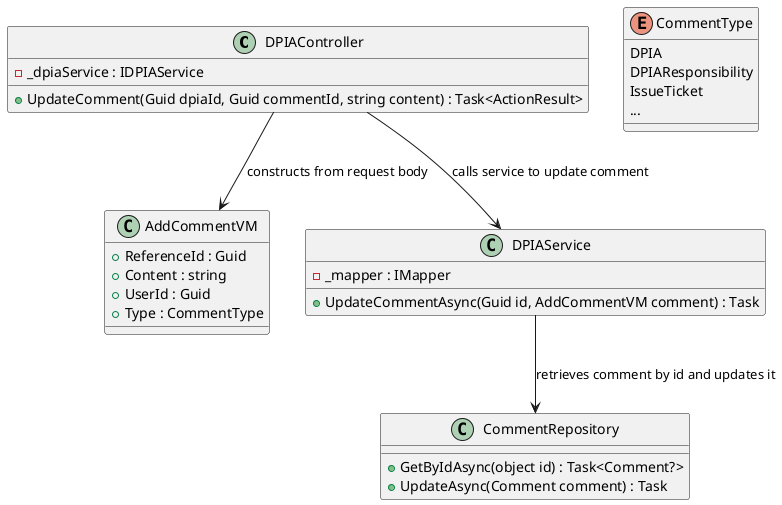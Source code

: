 @startuml

class DPIAController {
    -_dpiaService : IDPIAService

    +UpdateComment(Guid dpiaId, Guid commentId, string content) : Task<ActionResult>
}

class AddCommentVM {
    +ReferenceId : Guid
    +Content : string
    +UserId : Guid
    +Type : CommentType
}

enum CommentType {
    DPIA
    DPIAResponsibility
    IssueTicket
    ...
}

class DPIAService {
    -_mapper : IMapper

    +UpdateCommentAsync(Guid id, AddCommentVM comment) : Task
}

class CommentRepository {
    +GetByIdAsync(object id) : Task<Comment?>
    +UpdateAsync(Comment comment) : Task
}

DPIAController --> DPIAService : "calls service to update comment"
DPIAController --> AddCommentVM : "constructs from request body"
DPIAService --> CommentRepository : "retrieves comment by id and updates it"

@enduml